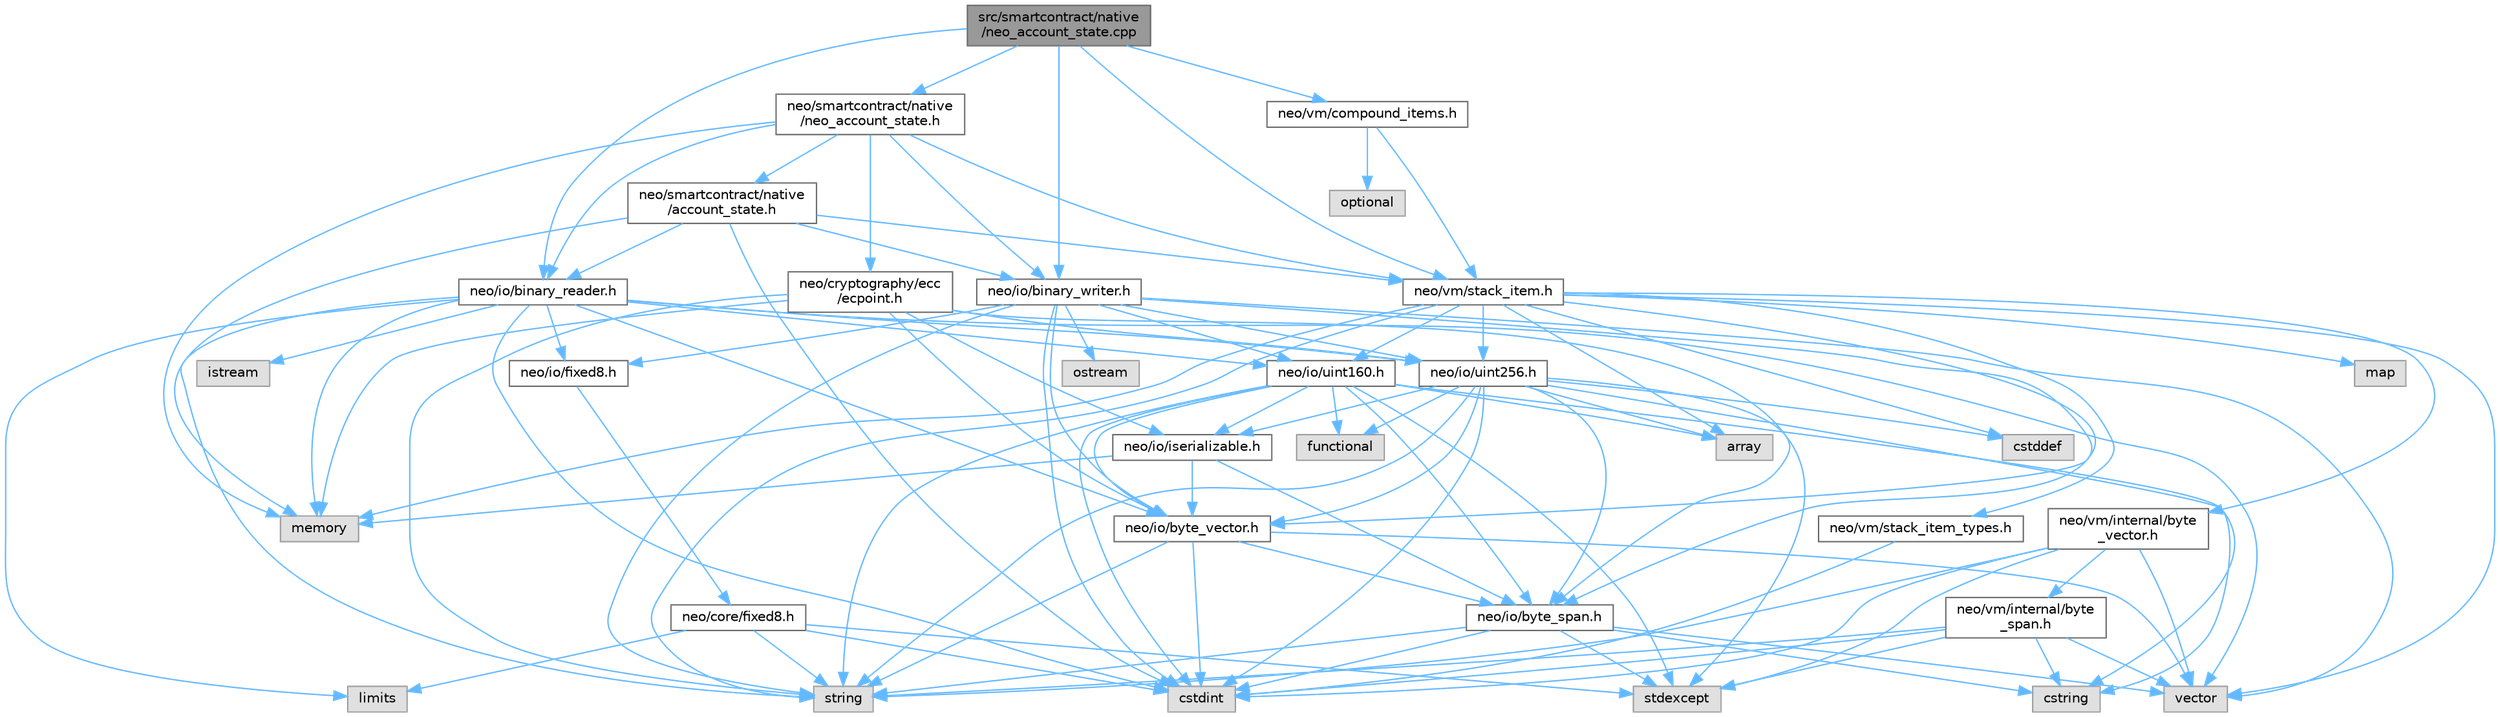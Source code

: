 digraph "src/smartcontract/native/neo_account_state.cpp"
{
 // LATEX_PDF_SIZE
  bgcolor="transparent";
  edge [fontname=Helvetica,fontsize=10,labelfontname=Helvetica,labelfontsize=10];
  node [fontname=Helvetica,fontsize=10,shape=box,height=0.2,width=0.4];
  Node1 [id="Node000001",label="src/smartcontract/native\l/neo_account_state.cpp",height=0.2,width=0.4,color="gray40", fillcolor="grey60", style="filled", fontcolor="black",tooltip=" "];
  Node1 -> Node2 [id="edge102_Node000001_Node000002",color="steelblue1",style="solid",tooltip=" "];
  Node2 [id="Node000002",label="neo/io/binary_reader.h",height=0.2,width=0.4,color="grey40", fillcolor="white", style="filled",URL="$binary__reader_8h.html",tooltip=" "];
  Node2 -> Node3 [id="edge103_Node000002_Node000003",color="steelblue1",style="solid",tooltip=" "];
  Node3 [id="Node000003",label="neo/io/byte_vector.h",height=0.2,width=0.4,color="grey40", fillcolor="white", style="filled",URL="$io_2byte__vector_8h.html",tooltip=" "];
  Node3 -> Node4 [id="edge104_Node000003_Node000004",color="steelblue1",style="solid",tooltip=" "];
  Node4 [id="Node000004",label="neo/io/byte_span.h",height=0.2,width=0.4,color="grey40", fillcolor="white", style="filled",URL="$io_2byte__span_8h.html",tooltip=" "];
  Node4 -> Node5 [id="edge105_Node000004_Node000005",color="steelblue1",style="solid",tooltip=" "];
  Node5 [id="Node000005",label="cstdint",height=0.2,width=0.4,color="grey60", fillcolor="#E0E0E0", style="filled",tooltip=" "];
  Node4 -> Node6 [id="edge106_Node000004_Node000006",color="steelblue1",style="solid",tooltip=" "];
  Node6 [id="Node000006",label="cstring",height=0.2,width=0.4,color="grey60", fillcolor="#E0E0E0", style="filled",tooltip=" "];
  Node4 -> Node7 [id="edge107_Node000004_Node000007",color="steelblue1",style="solid",tooltip=" "];
  Node7 [id="Node000007",label="stdexcept",height=0.2,width=0.4,color="grey60", fillcolor="#E0E0E0", style="filled",tooltip=" "];
  Node4 -> Node8 [id="edge108_Node000004_Node000008",color="steelblue1",style="solid",tooltip=" "];
  Node8 [id="Node000008",label="string",height=0.2,width=0.4,color="grey60", fillcolor="#E0E0E0", style="filled",tooltip=" "];
  Node4 -> Node9 [id="edge109_Node000004_Node000009",color="steelblue1",style="solid",tooltip=" "];
  Node9 [id="Node000009",label="vector",height=0.2,width=0.4,color="grey60", fillcolor="#E0E0E0", style="filled",tooltip=" "];
  Node3 -> Node5 [id="edge110_Node000003_Node000005",color="steelblue1",style="solid",tooltip=" "];
  Node3 -> Node8 [id="edge111_Node000003_Node000008",color="steelblue1",style="solid",tooltip=" "];
  Node3 -> Node9 [id="edge112_Node000003_Node000009",color="steelblue1",style="solid",tooltip=" "];
  Node2 -> Node10 [id="edge113_Node000002_Node000010",color="steelblue1",style="solid",tooltip=" "];
  Node10 [id="Node000010",label="neo/io/fixed8.h",height=0.2,width=0.4,color="grey40", fillcolor="white", style="filled",URL="$io_2fixed8_8h.html",tooltip=" "];
  Node10 -> Node11 [id="edge114_Node000010_Node000011",color="steelblue1",style="solid",tooltip=" "];
  Node11 [id="Node000011",label="neo/core/fixed8.h",height=0.2,width=0.4,color="grey40", fillcolor="white", style="filled",URL="$core_2fixed8_8h.html",tooltip=" "];
  Node11 -> Node5 [id="edge115_Node000011_Node000005",color="steelblue1",style="solid",tooltip=" "];
  Node11 -> Node12 [id="edge116_Node000011_Node000012",color="steelblue1",style="solid",tooltip=" "];
  Node12 [id="Node000012",label="limits",height=0.2,width=0.4,color="grey60", fillcolor="#E0E0E0", style="filled",tooltip=" "];
  Node11 -> Node7 [id="edge117_Node000011_Node000007",color="steelblue1",style="solid",tooltip=" "];
  Node11 -> Node8 [id="edge118_Node000011_Node000008",color="steelblue1",style="solid",tooltip=" "];
  Node2 -> Node13 [id="edge119_Node000002_Node000013",color="steelblue1",style="solid",tooltip=" "];
  Node13 [id="Node000013",label="neo/io/uint160.h",height=0.2,width=0.4,color="grey40", fillcolor="white", style="filled",URL="$uint160_8h.html",tooltip=" "];
  Node13 -> Node4 [id="edge120_Node000013_Node000004",color="steelblue1",style="solid",tooltip=" "];
  Node13 -> Node3 [id="edge121_Node000013_Node000003",color="steelblue1",style="solid",tooltip=" "];
  Node13 -> Node14 [id="edge122_Node000013_Node000014",color="steelblue1",style="solid",tooltip=" "];
  Node14 [id="Node000014",label="neo/io/iserializable.h",height=0.2,width=0.4,color="grey40", fillcolor="white", style="filled",URL="$iserializable_8h.html",tooltip=" "];
  Node14 -> Node4 [id="edge123_Node000014_Node000004",color="steelblue1",style="solid",tooltip=" "];
  Node14 -> Node3 [id="edge124_Node000014_Node000003",color="steelblue1",style="solid",tooltip=" "];
  Node14 -> Node15 [id="edge125_Node000014_Node000015",color="steelblue1",style="solid",tooltip=" "];
  Node15 [id="Node000015",label="memory",height=0.2,width=0.4,color="grey60", fillcolor="#E0E0E0", style="filled",tooltip=" "];
  Node13 -> Node16 [id="edge126_Node000013_Node000016",color="steelblue1",style="solid",tooltip=" "];
  Node16 [id="Node000016",label="array",height=0.2,width=0.4,color="grey60", fillcolor="#E0E0E0", style="filled",tooltip=" "];
  Node13 -> Node5 [id="edge127_Node000013_Node000005",color="steelblue1",style="solid",tooltip=" "];
  Node13 -> Node6 [id="edge128_Node000013_Node000006",color="steelblue1",style="solid",tooltip=" "];
  Node13 -> Node17 [id="edge129_Node000013_Node000017",color="steelblue1",style="solid",tooltip=" "];
  Node17 [id="Node000017",label="functional",height=0.2,width=0.4,color="grey60", fillcolor="#E0E0E0", style="filled",tooltip=" "];
  Node13 -> Node7 [id="edge130_Node000013_Node000007",color="steelblue1",style="solid",tooltip=" "];
  Node13 -> Node8 [id="edge131_Node000013_Node000008",color="steelblue1",style="solid",tooltip=" "];
  Node2 -> Node18 [id="edge132_Node000002_Node000018",color="steelblue1",style="solid",tooltip=" "];
  Node18 [id="Node000018",label="neo/io/uint256.h",height=0.2,width=0.4,color="grey40", fillcolor="white", style="filled",URL="$uint256_8h.html",tooltip=" "];
  Node18 -> Node4 [id="edge133_Node000018_Node000004",color="steelblue1",style="solid",tooltip=" "];
  Node18 -> Node3 [id="edge134_Node000018_Node000003",color="steelblue1",style="solid",tooltip=" "];
  Node18 -> Node14 [id="edge135_Node000018_Node000014",color="steelblue1",style="solid",tooltip=" "];
  Node18 -> Node16 [id="edge136_Node000018_Node000016",color="steelblue1",style="solid",tooltip=" "];
  Node18 -> Node19 [id="edge137_Node000018_Node000019",color="steelblue1",style="solid",tooltip=" "];
  Node19 [id="Node000019",label="cstddef",height=0.2,width=0.4,color="grey60", fillcolor="#E0E0E0", style="filled",tooltip=" "];
  Node18 -> Node5 [id="edge138_Node000018_Node000005",color="steelblue1",style="solid",tooltip=" "];
  Node18 -> Node6 [id="edge139_Node000018_Node000006",color="steelblue1",style="solid",tooltip=" "];
  Node18 -> Node17 [id="edge140_Node000018_Node000017",color="steelblue1",style="solid",tooltip=" "];
  Node18 -> Node7 [id="edge141_Node000018_Node000007",color="steelblue1",style="solid",tooltip=" "];
  Node18 -> Node8 [id="edge142_Node000018_Node000008",color="steelblue1",style="solid",tooltip=" "];
  Node2 -> Node5 [id="edge143_Node000002_Node000005",color="steelblue1",style="solid",tooltip=" "];
  Node2 -> Node20 [id="edge144_Node000002_Node000020",color="steelblue1",style="solid",tooltip=" "];
  Node20 [id="Node000020",label="istream",height=0.2,width=0.4,color="grey60", fillcolor="#E0E0E0", style="filled",tooltip=" "];
  Node2 -> Node12 [id="edge145_Node000002_Node000012",color="steelblue1",style="solid",tooltip=" "];
  Node2 -> Node15 [id="edge146_Node000002_Node000015",color="steelblue1",style="solid",tooltip=" "];
  Node2 -> Node8 [id="edge147_Node000002_Node000008",color="steelblue1",style="solid",tooltip=" "];
  Node2 -> Node9 [id="edge148_Node000002_Node000009",color="steelblue1",style="solid",tooltip=" "];
  Node1 -> Node21 [id="edge149_Node000001_Node000021",color="steelblue1",style="solid",tooltip=" "];
  Node21 [id="Node000021",label="neo/io/binary_writer.h",height=0.2,width=0.4,color="grey40", fillcolor="white", style="filled",URL="$binary__writer_8h.html",tooltip=" "];
  Node21 -> Node4 [id="edge150_Node000021_Node000004",color="steelblue1",style="solid",tooltip=" "];
  Node21 -> Node3 [id="edge151_Node000021_Node000003",color="steelblue1",style="solid",tooltip=" "];
  Node21 -> Node10 [id="edge152_Node000021_Node000010",color="steelblue1",style="solid",tooltip=" "];
  Node21 -> Node13 [id="edge153_Node000021_Node000013",color="steelblue1",style="solid",tooltip=" "];
  Node21 -> Node18 [id="edge154_Node000021_Node000018",color="steelblue1",style="solid",tooltip=" "];
  Node21 -> Node5 [id="edge155_Node000021_Node000005",color="steelblue1",style="solid",tooltip=" "];
  Node21 -> Node22 [id="edge156_Node000021_Node000022",color="steelblue1",style="solid",tooltip=" "];
  Node22 [id="Node000022",label="ostream",height=0.2,width=0.4,color="grey60", fillcolor="#E0E0E0", style="filled",tooltip=" "];
  Node21 -> Node8 [id="edge157_Node000021_Node000008",color="steelblue1",style="solid",tooltip=" "];
  Node21 -> Node9 [id="edge158_Node000021_Node000009",color="steelblue1",style="solid",tooltip=" "];
  Node1 -> Node23 [id="edge159_Node000001_Node000023",color="steelblue1",style="solid",tooltip=" "];
  Node23 [id="Node000023",label="neo/smartcontract/native\l/neo_account_state.h",height=0.2,width=0.4,color="grey40", fillcolor="white", style="filled",URL="$neo__account__state_8h.html",tooltip=" "];
  Node23 -> Node24 [id="edge160_Node000023_Node000024",color="steelblue1",style="solid",tooltip=" "];
  Node24 [id="Node000024",label="neo/cryptography/ecc\l/ecpoint.h",height=0.2,width=0.4,color="grey40", fillcolor="white", style="filled",URL="$ecpoint_8h.html",tooltip=" "];
  Node24 -> Node4 [id="edge161_Node000024_Node000004",color="steelblue1",style="solid",tooltip=" "];
  Node24 -> Node3 [id="edge162_Node000024_Node000003",color="steelblue1",style="solid",tooltip=" "];
  Node24 -> Node14 [id="edge163_Node000024_Node000014",color="steelblue1",style="solid",tooltip=" "];
  Node24 -> Node18 [id="edge164_Node000024_Node000018",color="steelblue1",style="solid",tooltip=" "];
  Node24 -> Node15 [id="edge165_Node000024_Node000015",color="steelblue1",style="solid",tooltip=" "];
  Node24 -> Node8 [id="edge166_Node000024_Node000008",color="steelblue1",style="solid",tooltip=" "];
  Node23 -> Node2 [id="edge167_Node000023_Node000002",color="steelblue1",style="solid",tooltip=" "];
  Node23 -> Node21 [id="edge168_Node000023_Node000021",color="steelblue1",style="solid",tooltip=" "];
  Node23 -> Node25 [id="edge169_Node000023_Node000025",color="steelblue1",style="solid",tooltip=" "];
  Node25 [id="Node000025",label="neo/smartcontract/native\l/account_state.h",height=0.2,width=0.4,color="grey40", fillcolor="white", style="filled",URL="$account__state_8h.html",tooltip=" "];
  Node25 -> Node2 [id="edge170_Node000025_Node000002",color="steelblue1",style="solid",tooltip=" "];
  Node25 -> Node21 [id="edge171_Node000025_Node000021",color="steelblue1",style="solid",tooltip=" "];
  Node25 -> Node26 [id="edge172_Node000025_Node000026",color="steelblue1",style="solid",tooltip=" "];
  Node26 [id="Node000026",label="neo/vm/stack_item.h",height=0.2,width=0.4,color="grey40", fillcolor="white", style="filled",URL="$stack__item_8h.html",tooltip=" "];
  Node26 -> Node3 [id="edge173_Node000026_Node000003",color="steelblue1",style="solid",tooltip=" "];
  Node26 -> Node13 [id="edge174_Node000026_Node000013",color="steelblue1",style="solid",tooltip=" "];
  Node26 -> Node18 [id="edge175_Node000026_Node000018",color="steelblue1",style="solid",tooltip=" "];
  Node26 -> Node27 [id="edge176_Node000026_Node000027",color="steelblue1",style="solid",tooltip=" "];
  Node27 [id="Node000027",label="neo/vm/internal/byte\l_vector.h",height=0.2,width=0.4,color="grey40", fillcolor="white", style="filled",URL="$vm_2internal_2byte__vector_8h.html",tooltip=" "];
  Node27 -> Node28 [id="edge177_Node000027_Node000028",color="steelblue1",style="solid",tooltip=" "];
  Node28 [id="Node000028",label="neo/vm/internal/byte\l_span.h",height=0.2,width=0.4,color="grey40", fillcolor="white", style="filled",URL="$vm_2internal_2byte__span_8h.html",tooltip=" "];
  Node28 -> Node5 [id="edge178_Node000028_Node000005",color="steelblue1",style="solid",tooltip=" "];
  Node28 -> Node6 [id="edge179_Node000028_Node000006",color="steelblue1",style="solid",tooltip=" "];
  Node28 -> Node7 [id="edge180_Node000028_Node000007",color="steelblue1",style="solid",tooltip=" "];
  Node28 -> Node8 [id="edge181_Node000028_Node000008",color="steelblue1",style="solid",tooltip=" "];
  Node28 -> Node9 [id="edge182_Node000028_Node000009",color="steelblue1",style="solid",tooltip=" "];
  Node27 -> Node5 [id="edge183_Node000027_Node000005",color="steelblue1",style="solid",tooltip=" "];
  Node27 -> Node7 [id="edge184_Node000027_Node000007",color="steelblue1",style="solid",tooltip=" "];
  Node27 -> Node8 [id="edge185_Node000027_Node000008",color="steelblue1",style="solid",tooltip=" "];
  Node27 -> Node9 [id="edge186_Node000027_Node000009",color="steelblue1",style="solid",tooltip=" "];
  Node26 -> Node29 [id="edge187_Node000026_Node000029",color="steelblue1",style="solid",tooltip=" "];
  Node29 [id="Node000029",label="neo/vm/stack_item_types.h",height=0.2,width=0.4,color="grey40", fillcolor="white", style="filled",URL="$stack__item__types_8h.html",tooltip=" "];
  Node29 -> Node5 [id="edge188_Node000029_Node000005",color="steelblue1",style="solid",tooltip=" "];
  Node26 -> Node16 [id="edge189_Node000026_Node000016",color="steelblue1",style="solid",tooltip=" "];
  Node26 -> Node19 [id="edge190_Node000026_Node000019",color="steelblue1",style="solid",tooltip=" "];
  Node26 -> Node30 [id="edge191_Node000026_Node000030",color="steelblue1",style="solid",tooltip=" "];
  Node30 [id="Node000030",label="map",height=0.2,width=0.4,color="grey60", fillcolor="#E0E0E0", style="filled",tooltip=" "];
  Node26 -> Node15 [id="edge192_Node000026_Node000015",color="steelblue1",style="solid",tooltip=" "];
  Node26 -> Node8 [id="edge193_Node000026_Node000008",color="steelblue1",style="solid",tooltip=" "];
  Node26 -> Node9 [id="edge194_Node000026_Node000009",color="steelblue1",style="solid",tooltip=" "];
  Node25 -> Node5 [id="edge195_Node000025_Node000005",color="steelblue1",style="solid",tooltip=" "];
  Node25 -> Node15 [id="edge196_Node000025_Node000015",color="steelblue1",style="solid",tooltip=" "];
  Node23 -> Node26 [id="edge197_Node000023_Node000026",color="steelblue1",style="solid",tooltip=" "];
  Node23 -> Node15 [id="edge198_Node000023_Node000015",color="steelblue1",style="solid",tooltip=" "];
  Node1 -> Node31 [id="edge199_Node000001_Node000031",color="steelblue1",style="solid",tooltip=" "];
  Node31 [id="Node000031",label="neo/vm/compound_items.h",height=0.2,width=0.4,color="grey40", fillcolor="white", style="filled",URL="$compound__items_8h.html",tooltip=" "];
  Node31 -> Node26 [id="edge200_Node000031_Node000026",color="steelblue1",style="solid",tooltip=" "];
  Node31 -> Node32 [id="edge201_Node000031_Node000032",color="steelblue1",style="solid",tooltip=" "];
  Node32 [id="Node000032",label="optional",height=0.2,width=0.4,color="grey60", fillcolor="#E0E0E0", style="filled",tooltip=" "];
  Node1 -> Node26 [id="edge202_Node000001_Node000026",color="steelblue1",style="solid",tooltip=" "];
}
